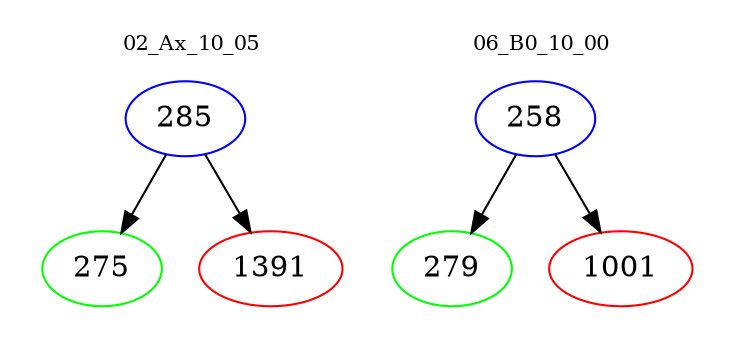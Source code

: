 digraph{
subgraph cluster_0 {
color = white
label = "02_Ax_10_05";
fontsize=10;
T0_285 [label="285", color="blue"]
T0_285 -> T0_275 [color="black"]
T0_275 [label="275", color="green"]
T0_285 -> T0_1391 [color="black"]
T0_1391 [label="1391", color="red"]
}
subgraph cluster_1 {
color = white
label = "06_B0_10_00";
fontsize=10;
T1_258 [label="258", color="blue"]
T1_258 -> T1_279 [color="black"]
T1_279 [label="279", color="green"]
T1_258 -> T1_1001 [color="black"]
T1_1001 [label="1001", color="red"]
}
}
